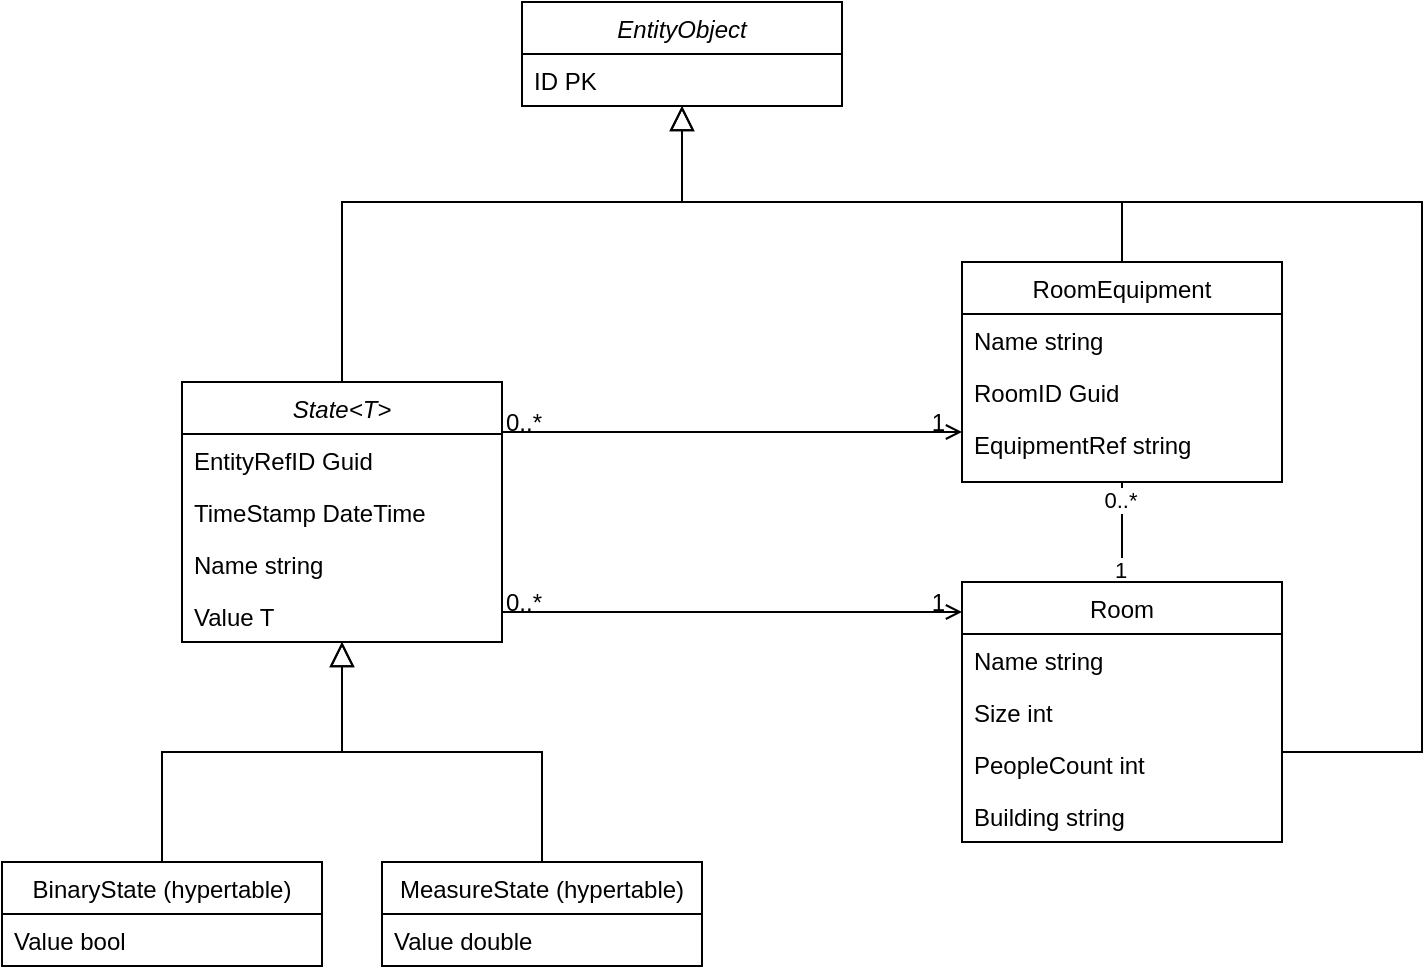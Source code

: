 <mxfile version="18.0.2" type="device"><diagram id="C5RBs43oDa-KdzZeNtuy" name="Page-1"><mxGraphModel dx="1422" dy="794" grid="1" gridSize="10" guides="1" tooltips="1" connect="1" arrows="1" fold="1" page="1" pageScale="1" pageWidth="827" pageHeight="1169" math="0" shadow="0"><root><mxCell id="WIyWlLk6GJQsqaUBKTNV-0"/><mxCell id="WIyWlLk6GJQsqaUBKTNV-1" parent="WIyWlLk6GJQsqaUBKTNV-0"/><mxCell id="zkfFHV4jXpPFQw0GAbJ--0" value="State&lt;T&gt;" style="swimlane;fontStyle=2;align=center;verticalAlign=top;childLayout=stackLayout;horizontal=1;startSize=26;horizontalStack=0;resizeParent=1;resizeLast=0;collapsible=1;marginBottom=0;rounded=0;shadow=0;strokeWidth=1;" parent="WIyWlLk6GJQsqaUBKTNV-1" vertex="1"><mxGeometry x="120" y="200" width="160" height="130" as="geometry"><mxRectangle x="230" y="140" width="160" height="26" as="alternateBounds"/></mxGeometry></mxCell><mxCell id="zkfFHV4jXpPFQw0GAbJ--2" value="EntityRefID Guid" style="text;align=left;verticalAlign=top;spacingLeft=4;spacingRight=4;overflow=hidden;rotatable=0;points=[[0,0.5],[1,0.5]];portConstraint=eastwest;rounded=0;shadow=0;html=0;" parent="zkfFHV4jXpPFQw0GAbJ--0" vertex="1"><mxGeometry y="26" width="160" height="26" as="geometry"/></mxCell><mxCell id="zkfFHV4jXpPFQw0GAbJ--3" value="TimeStamp DateTime" style="text;align=left;verticalAlign=top;spacingLeft=4;spacingRight=4;overflow=hidden;rotatable=0;points=[[0,0.5],[1,0.5]];portConstraint=eastwest;rounded=0;shadow=0;html=0;" parent="zkfFHV4jXpPFQw0GAbJ--0" vertex="1"><mxGeometry y="52" width="160" height="26" as="geometry"/></mxCell><mxCell id="ZIYa35YMbLFhxTtSrHi2-1" value="Name string" style="text;align=left;verticalAlign=top;spacingLeft=4;spacingRight=4;overflow=hidden;rotatable=0;points=[[0,0.5],[1,0.5]];portConstraint=eastwest;rounded=0;shadow=0;html=0;" vertex="1" parent="zkfFHV4jXpPFQw0GAbJ--0"><mxGeometry y="78" width="160" height="26" as="geometry"/></mxCell><mxCell id="ZIYa35YMbLFhxTtSrHi2-34" value="Value T" style="text;align=left;verticalAlign=top;spacingLeft=4;spacingRight=4;overflow=hidden;rotatable=0;points=[[0,0.5],[1,0.5]];portConstraint=eastwest;rounded=0;shadow=0;html=0;" vertex="1" parent="zkfFHV4jXpPFQw0GAbJ--0"><mxGeometry y="104" width="160" height="26" as="geometry"/></mxCell><mxCell id="zkfFHV4jXpPFQw0GAbJ--6" value="BinaryState (hypertable)" style="swimlane;fontStyle=0;align=center;verticalAlign=top;childLayout=stackLayout;horizontal=1;startSize=26;horizontalStack=0;resizeParent=1;resizeLast=0;collapsible=1;marginBottom=0;rounded=0;shadow=0;strokeWidth=1;" parent="WIyWlLk6GJQsqaUBKTNV-1" vertex="1"><mxGeometry x="30" y="440" width="160" height="52" as="geometry"><mxRectangle x="130" y="380" width="160" height="26" as="alternateBounds"/></mxGeometry></mxCell><mxCell id="zkfFHV4jXpPFQw0GAbJ--7" value="Value bool" style="text;align=left;verticalAlign=top;spacingLeft=4;spacingRight=4;overflow=hidden;rotatable=0;points=[[0,0.5],[1,0.5]];portConstraint=eastwest;" parent="zkfFHV4jXpPFQw0GAbJ--6" vertex="1"><mxGeometry y="26" width="160" height="26" as="geometry"/></mxCell><mxCell id="zkfFHV4jXpPFQw0GAbJ--12" value="" style="endArrow=block;endSize=10;endFill=0;shadow=0;strokeWidth=1;rounded=0;edgeStyle=elbowEdgeStyle;elbow=vertical;" parent="WIyWlLk6GJQsqaUBKTNV-1" source="zkfFHV4jXpPFQw0GAbJ--6" target="zkfFHV4jXpPFQw0GAbJ--0" edge="1"><mxGeometry width="160" relative="1" as="geometry"><mxPoint x="100" y="283" as="sourcePoint"/><mxPoint x="100" y="283" as="targetPoint"/></mxGeometry></mxCell><mxCell id="zkfFHV4jXpPFQw0GAbJ--13" value="MeasureState (hypertable)" style="swimlane;fontStyle=0;align=center;verticalAlign=top;childLayout=stackLayout;horizontal=1;startSize=26;horizontalStack=0;resizeParent=1;resizeLast=0;collapsible=1;marginBottom=0;rounded=0;shadow=0;strokeWidth=1;" parent="WIyWlLk6GJQsqaUBKTNV-1" vertex="1"><mxGeometry x="220" y="440" width="160" height="52" as="geometry"><mxRectangle x="340" y="380" width="170" height="26" as="alternateBounds"/></mxGeometry></mxCell><mxCell id="zkfFHV4jXpPFQw0GAbJ--14" value="Value double" style="text;align=left;verticalAlign=top;spacingLeft=4;spacingRight=4;overflow=hidden;rotatable=0;points=[[0,0.5],[1,0.5]];portConstraint=eastwest;" parent="zkfFHV4jXpPFQw0GAbJ--13" vertex="1"><mxGeometry y="26" width="160" height="26" as="geometry"/></mxCell><mxCell id="zkfFHV4jXpPFQw0GAbJ--16" value="" style="endArrow=block;endSize=10;endFill=0;shadow=0;strokeWidth=1;rounded=0;edgeStyle=elbowEdgeStyle;elbow=vertical;" parent="WIyWlLk6GJQsqaUBKTNV-1" source="zkfFHV4jXpPFQw0GAbJ--13" target="zkfFHV4jXpPFQw0GAbJ--0" edge="1"><mxGeometry width="160" relative="1" as="geometry"><mxPoint x="110" y="453" as="sourcePoint"/><mxPoint x="210" y="351" as="targetPoint"/></mxGeometry></mxCell><mxCell id="zkfFHV4jXpPFQw0GAbJ--17" value="RoomEquipment" style="swimlane;fontStyle=0;align=center;verticalAlign=top;childLayout=stackLayout;horizontal=1;startSize=26;horizontalStack=0;resizeParent=1;resizeLast=0;collapsible=1;marginBottom=0;rounded=0;shadow=0;strokeWidth=1;" parent="WIyWlLk6GJQsqaUBKTNV-1" vertex="1"><mxGeometry x="510" y="140" width="160" height="110" as="geometry"><mxRectangle x="550" y="140" width="160" height="26" as="alternateBounds"/></mxGeometry></mxCell><mxCell id="zkfFHV4jXpPFQw0GAbJ--19" value="Name string" style="text;align=left;verticalAlign=top;spacingLeft=4;spacingRight=4;overflow=hidden;rotatable=0;points=[[0,0.5],[1,0.5]];portConstraint=eastwest;rounded=0;shadow=0;html=0;" parent="zkfFHV4jXpPFQw0GAbJ--17" vertex="1"><mxGeometry y="26" width="160" height="26" as="geometry"/></mxCell><mxCell id="zkfFHV4jXpPFQw0GAbJ--20" value="RoomID Guid" style="text;align=left;verticalAlign=top;spacingLeft=4;spacingRight=4;overflow=hidden;rotatable=0;points=[[0,0.5],[1,0.5]];portConstraint=eastwest;rounded=0;shadow=0;html=0;" parent="zkfFHV4jXpPFQw0GAbJ--17" vertex="1"><mxGeometry y="52" width="160" height="26" as="geometry"/></mxCell><mxCell id="ZIYa35YMbLFhxTtSrHi2-12" value="EquipmentRef string" style="text;align=left;verticalAlign=top;spacingLeft=4;spacingRight=4;overflow=hidden;rotatable=0;points=[[0,0.5],[1,0.5]];portConstraint=eastwest;rounded=0;shadow=0;html=0;" vertex="1" parent="zkfFHV4jXpPFQw0GAbJ--17"><mxGeometry y="78" width="160" height="26" as="geometry"/></mxCell><mxCell id="zkfFHV4jXpPFQw0GAbJ--26" value="" style="endArrow=open;shadow=0;strokeWidth=1;rounded=0;endFill=0;edgeStyle=elbowEdgeStyle;elbow=vertical;" parent="WIyWlLk6GJQsqaUBKTNV-1" source="zkfFHV4jXpPFQw0GAbJ--0" target="zkfFHV4jXpPFQw0GAbJ--17" edge="1"><mxGeometry x="0.5" y="41" relative="1" as="geometry"><mxPoint x="380" y="192" as="sourcePoint"/><mxPoint x="540" y="192" as="targetPoint"/><mxPoint x="-40" y="32" as="offset"/></mxGeometry></mxCell><mxCell id="zkfFHV4jXpPFQw0GAbJ--27" value="0..*" style="resizable=0;align=left;verticalAlign=bottom;labelBackgroundColor=none;fontSize=12;" parent="zkfFHV4jXpPFQw0GAbJ--26" connectable="0" vertex="1"><mxGeometry x="-1" relative="1" as="geometry"><mxPoint y="4" as="offset"/></mxGeometry></mxCell><mxCell id="zkfFHV4jXpPFQw0GAbJ--28" value="1" style="resizable=0;align=right;verticalAlign=bottom;labelBackgroundColor=none;fontSize=12;" parent="zkfFHV4jXpPFQw0GAbJ--26" connectable="0" vertex="1"><mxGeometry x="1" relative="1" as="geometry"><mxPoint x="-7" y="4" as="offset"/></mxGeometry></mxCell><mxCell id="ZIYa35YMbLFhxTtSrHi2-13" style="edgeStyle=orthogonalEdgeStyle;rounded=0;orthogonalLoop=1;jettySize=auto;html=1;endArrow=none;endFill=0;" edge="1" parent="WIyWlLk6GJQsqaUBKTNV-1" source="ZIYa35YMbLFhxTtSrHi2-2" target="zkfFHV4jXpPFQw0GAbJ--17"><mxGeometry relative="1" as="geometry"><mxPoint x="590" y="250" as="targetPoint"/></mxGeometry></mxCell><mxCell id="ZIYa35YMbLFhxTtSrHi2-14" value="0..*" style="edgeLabel;html=1;align=center;verticalAlign=middle;resizable=0;points=[];" vertex="1" connectable="0" parent="ZIYa35YMbLFhxTtSrHi2-13"><mxGeometry x="0.75" y="1" relative="1" as="geometry"><mxPoint y="3" as="offset"/></mxGeometry></mxCell><mxCell id="ZIYa35YMbLFhxTtSrHi2-15" value="1" style="edgeLabel;html=1;align=center;verticalAlign=middle;resizable=0;points=[];" vertex="1" connectable="0" parent="ZIYa35YMbLFhxTtSrHi2-13"><mxGeometry x="-0.317" y="1" relative="1" as="geometry"><mxPoint y="11" as="offset"/></mxGeometry></mxCell><mxCell id="ZIYa35YMbLFhxTtSrHi2-2" value="Room" style="swimlane;fontStyle=0;align=center;verticalAlign=top;childLayout=stackLayout;horizontal=1;startSize=26;horizontalStack=0;resizeParent=1;resizeLast=0;collapsible=1;marginBottom=0;rounded=0;shadow=0;strokeWidth=1;" vertex="1" parent="WIyWlLk6GJQsqaUBKTNV-1"><mxGeometry x="510" y="300" width="160" height="130" as="geometry"><mxRectangle x="550" y="140" width="160" height="26" as="alternateBounds"/></mxGeometry></mxCell><mxCell id="ZIYa35YMbLFhxTtSrHi2-4" value="Name string" style="text;align=left;verticalAlign=top;spacingLeft=4;spacingRight=4;overflow=hidden;rotatable=0;points=[[0,0.5],[1,0.5]];portConstraint=eastwest;rounded=0;shadow=0;html=0;" vertex="1" parent="ZIYa35YMbLFhxTtSrHi2-2"><mxGeometry y="26" width="160" height="26" as="geometry"/></mxCell><mxCell id="ZIYa35YMbLFhxTtSrHi2-5" value="Size int" style="text;align=left;verticalAlign=top;spacingLeft=4;spacingRight=4;overflow=hidden;rotatable=0;points=[[0,0.5],[1,0.5]];portConstraint=eastwest;rounded=0;shadow=0;html=0;" vertex="1" parent="ZIYa35YMbLFhxTtSrHi2-2"><mxGeometry y="52" width="160" height="26" as="geometry"/></mxCell><mxCell id="ZIYa35YMbLFhxTtSrHi2-6" value="PeopleCount int" style="text;align=left;verticalAlign=top;spacingLeft=4;spacingRight=4;overflow=hidden;rotatable=0;points=[[0,0.5],[1,0.5]];portConstraint=eastwest;rounded=0;shadow=0;html=0;" vertex="1" parent="ZIYa35YMbLFhxTtSrHi2-2"><mxGeometry y="78" width="160" height="26" as="geometry"/></mxCell><mxCell id="ZIYa35YMbLFhxTtSrHi2-7" value="Building string" style="text;align=left;verticalAlign=top;spacingLeft=4;spacingRight=4;overflow=hidden;rotatable=0;points=[[0,0.5],[1,0.5]];portConstraint=eastwest;rounded=0;shadow=0;html=0;" vertex="1" parent="ZIYa35YMbLFhxTtSrHi2-2"><mxGeometry y="104" width="160" height="26" as="geometry"/></mxCell><mxCell id="ZIYa35YMbLFhxTtSrHi2-8" value="" style="endArrow=open;shadow=0;strokeWidth=1;rounded=0;endFill=0;edgeStyle=elbowEdgeStyle;elbow=vertical;" edge="1" parent="WIyWlLk6GJQsqaUBKTNV-1" source="zkfFHV4jXpPFQw0GAbJ--0" target="ZIYa35YMbLFhxTtSrHi2-2"><mxGeometry x="0.5" y="41" relative="1" as="geometry"><mxPoint x="380" y="220" as="sourcePoint"/><mxPoint x="570" y="220" as="targetPoint"/><mxPoint x="-40" y="32" as="offset"/></mxGeometry></mxCell><mxCell id="ZIYa35YMbLFhxTtSrHi2-9" value="0..*" style="resizable=0;align=left;verticalAlign=bottom;labelBackgroundColor=none;fontSize=12;" connectable="0" vertex="1" parent="ZIYa35YMbLFhxTtSrHi2-8"><mxGeometry x="-1" relative="1" as="geometry"><mxPoint y="4" as="offset"/></mxGeometry></mxCell><mxCell id="ZIYa35YMbLFhxTtSrHi2-10" value="1" style="resizable=0;align=right;verticalAlign=bottom;labelBackgroundColor=none;fontSize=12;" connectable="0" vertex="1" parent="ZIYa35YMbLFhxTtSrHi2-8"><mxGeometry x="1" relative="1" as="geometry"><mxPoint x="-7" y="4" as="offset"/></mxGeometry></mxCell><mxCell id="ZIYa35YMbLFhxTtSrHi2-23" value="EntityObject" style="swimlane;fontStyle=2;align=center;verticalAlign=top;childLayout=stackLayout;horizontal=1;startSize=26;horizontalStack=0;resizeParent=1;resizeLast=0;collapsible=1;marginBottom=0;rounded=0;shadow=0;strokeWidth=1;" vertex="1" parent="WIyWlLk6GJQsqaUBKTNV-1"><mxGeometry x="290" y="10" width="160" height="52" as="geometry"><mxRectangle x="230" y="140" width="160" height="26" as="alternateBounds"/></mxGeometry></mxCell><mxCell id="ZIYa35YMbLFhxTtSrHi2-24" value="ID PK" style="text;align=left;verticalAlign=top;spacingLeft=4;spacingRight=4;overflow=hidden;rotatable=0;points=[[0,0.5],[1,0.5]];portConstraint=eastwest;" vertex="1" parent="ZIYa35YMbLFhxTtSrHi2-23"><mxGeometry y="26" width="160" height="26" as="geometry"/></mxCell><mxCell id="ZIYa35YMbLFhxTtSrHi2-28" value="" style="endArrow=block;endSize=10;endFill=0;shadow=0;strokeWidth=1;rounded=0;edgeStyle=elbowEdgeStyle;elbow=vertical;" edge="1" parent="WIyWlLk6GJQsqaUBKTNV-1" source="zkfFHV4jXpPFQw0GAbJ--17" target="ZIYa35YMbLFhxTtSrHi2-24"><mxGeometry width="160" relative="1" as="geometry"><mxPoint x="480" y="210" as="sourcePoint"/><mxPoint x="380" y="110" as="targetPoint"/><Array as="points"><mxPoint x="470" y="110"/><mxPoint x="370" y="120"/></Array></mxGeometry></mxCell><mxCell id="ZIYa35YMbLFhxTtSrHi2-30" value="" style="endArrow=block;endSize=10;endFill=0;shadow=0;strokeWidth=1;rounded=0;edgeStyle=elbowEdgeStyle;elbow=vertical;exitX=0.5;exitY=0;exitDx=0;exitDy=0;" edge="1" parent="WIyWlLk6GJQsqaUBKTNV-1" source="zkfFHV4jXpPFQw0GAbJ--0" target="ZIYa35YMbLFhxTtSrHi2-24"><mxGeometry width="160" relative="1" as="geometry"><mxPoint x="370" y="138" as="sourcePoint"/><mxPoint x="90" y="70" as="targetPoint"/><Array as="points"><mxPoint x="370" y="110"/><mxPoint x="370" y="120"/><mxPoint x="370" y="80"/><mxPoint x="370" y="100"/></Array></mxGeometry></mxCell><mxCell id="ZIYa35YMbLFhxTtSrHi2-33" style="edgeStyle=orthogonalEdgeStyle;rounded=0;orthogonalLoop=1;jettySize=auto;html=1;endArrow=none;endFill=0;" edge="1" parent="WIyWlLk6GJQsqaUBKTNV-1" source="ZIYa35YMbLFhxTtSrHi2-2"><mxGeometry relative="1" as="geometry"><mxPoint x="590" y="120" as="targetPoint"/><Array as="points"><mxPoint x="740" y="385"/><mxPoint x="740" y="110"/><mxPoint x="590" y="110"/></Array></mxGeometry></mxCell></root></mxGraphModel></diagram></mxfile>